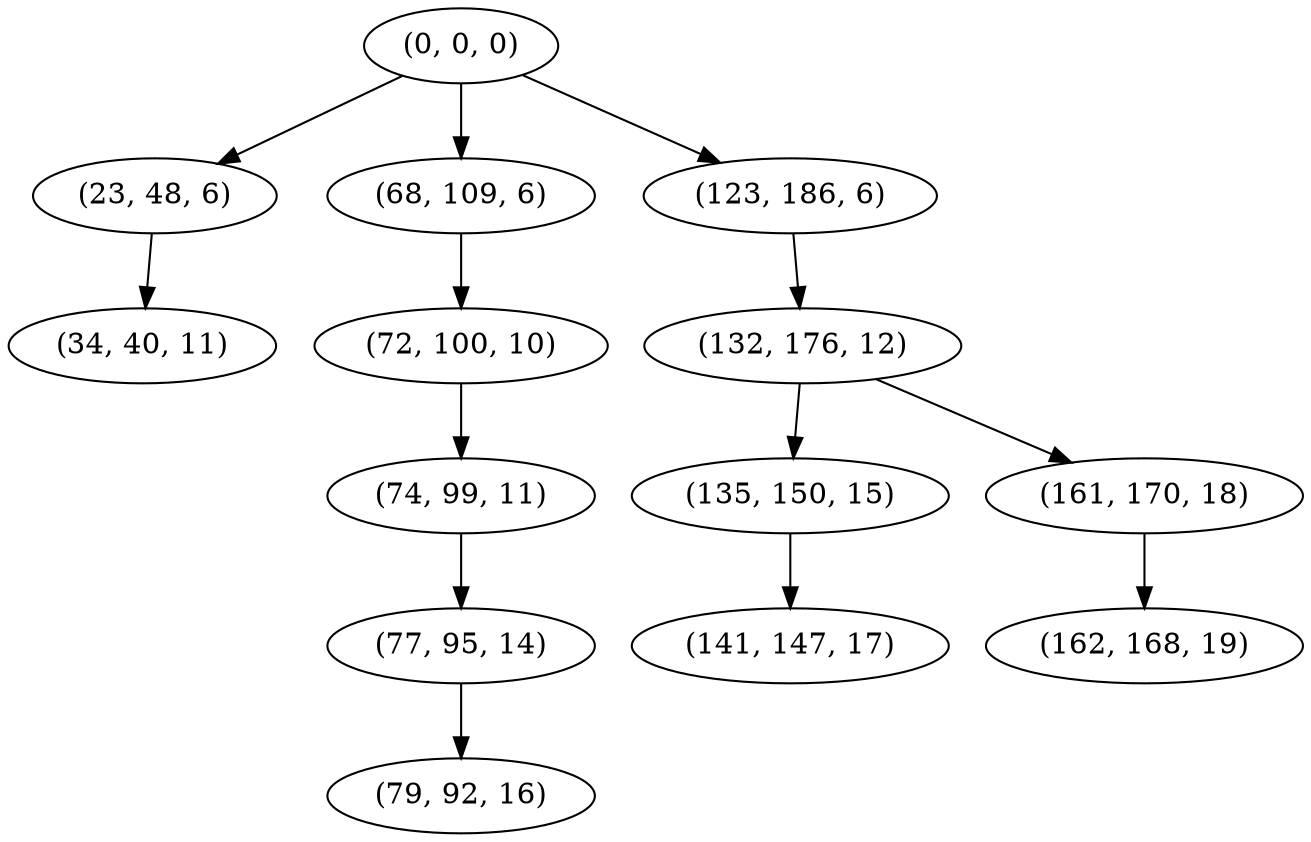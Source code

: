 digraph tree {
    "(0, 0, 0)";
    "(23, 48, 6)";
    "(34, 40, 11)";
    "(68, 109, 6)";
    "(72, 100, 10)";
    "(74, 99, 11)";
    "(77, 95, 14)";
    "(79, 92, 16)";
    "(123, 186, 6)";
    "(132, 176, 12)";
    "(135, 150, 15)";
    "(141, 147, 17)";
    "(161, 170, 18)";
    "(162, 168, 19)";
    "(0, 0, 0)" -> "(23, 48, 6)";
    "(0, 0, 0)" -> "(68, 109, 6)";
    "(0, 0, 0)" -> "(123, 186, 6)";
    "(23, 48, 6)" -> "(34, 40, 11)";
    "(68, 109, 6)" -> "(72, 100, 10)";
    "(72, 100, 10)" -> "(74, 99, 11)";
    "(74, 99, 11)" -> "(77, 95, 14)";
    "(77, 95, 14)" -> "(79, 92, 16)";
    "(123, 186, 6)" -> "(132, 176, 12)";
    "(132, 176, 12)" -> "(135, 150, 15)";
    "(132, 176, 12)" -> "(161, 170, 18)";
    "(135, 150, 15)" -> "(141, 147, 17)";
    "(161, 170, 18)" -> "(162, 168, 19)";
}
